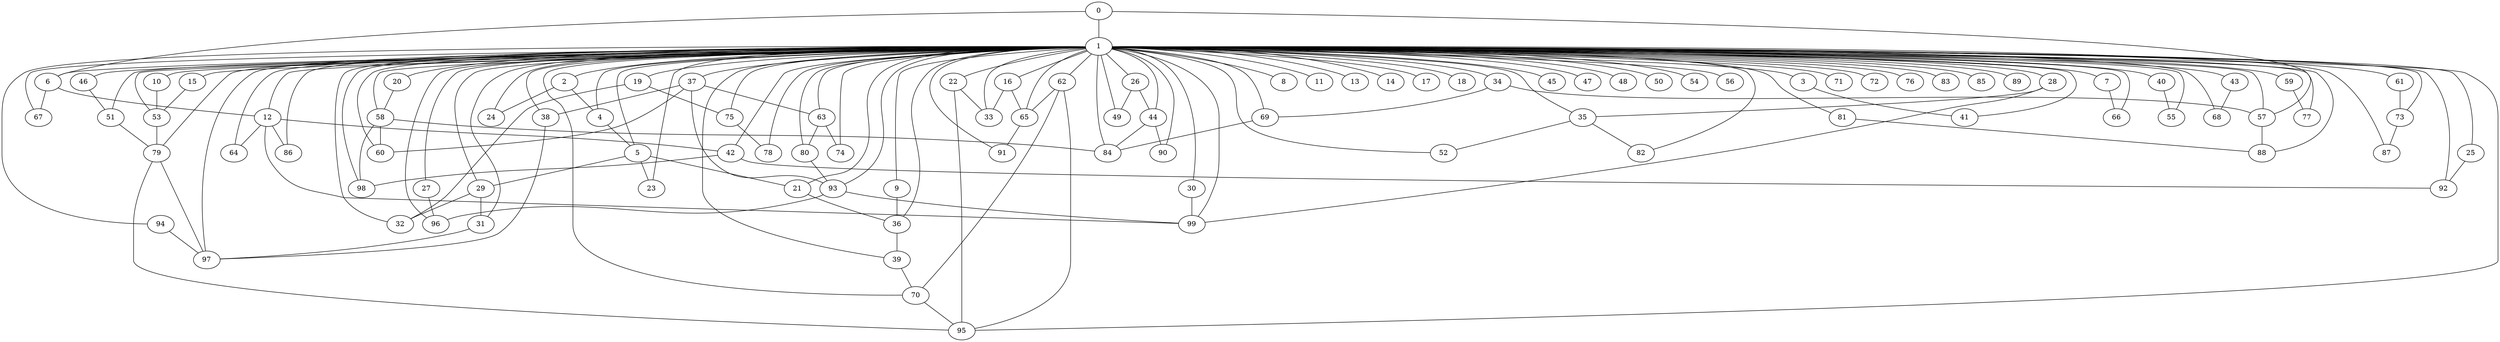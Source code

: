 
graph graphname {
    0 -- 1
0 -- 6
0 -- 57
1 -- 2
1 -- 3
1 -- 4
1 -- 5
1 -- 6
1 -- 7
1 -- 8
1 -- 9
1 -- 10
1 -- 11
1 -- 12
1 -- 13
1 -- 14
1 -- 15
1 -- 16
1 -- 17
1 -- 18
1 -- 19
1 -- 20
1 -- 21
1 -- 22
1 -- 23
1 -- 24
1 -- 25
1 -- 26
1 -- 27
1 -- 28
1 -- 29
1 -- 30
1 -- 31
1 -- 32
1 -- 33
1 -- 34
1 -- 35
1 -- 36
1 -- 37
1 -- 38
1 -- 39
1 -- 40
1 -- 41
1 -- 42
1 -- 43
1 -- 44
1 -- 45
1 -- 46
1 -- 47
1 -- 48
1 -- 49
1 -- 50
1 -- 51
1 -- 52
1 -- 53
1 -- 54
1 -- 55
1 -- 56
1 -- 57
1 -- 58
1 -- 59
1 -- 60
1 -- 61
1 -- 62
1 -- 63
1 -- 64
1 -- 65
1 -- 66
1 -- 67
1 -- 68
1 -- 69
1 -- 70
1 -- 71
1 -- 72
1 -- 73
1 -- 74
1 -- 75
1 -- 76
1 -- 77
1 -- 78
1 -- 79
1 -- 80
1 -- 81
1 -- 82
1 -- 83
1 -- 84
1 -- 85
1 -- 86
1 -- 87
1 -- 88
1 -- 89
1 -- 90
1 -- 91
1 -- 92
1 -- 93
1 -- 94
1 -- 95
1 -- 96
1 -- 97
1 -- 98
1 -- 99
2 -- 24
2 -- 4
3 -- 41
4 -- 5
5 -- 23
5 -- 21
5 -- 29
6 -- 12
6 -- 67
7 -- 66
9 -- 36
10 -- 53
12 -- 86
12 -- 42
12 -- 99
12 -- 64
15 -- 53
16 -- 65
16 -- 33
19 -- 32
19 -- 75
20 -- 58
21 -- 36
22 -- 33
22 -- 95
25 -- 92
26 -- 49
26 -- 44
27 -- 96
28 -- 99
28 -- 35
29 -- 31
29 -- 32
30 -- 99
31 -- 97
34 -- 57
34 -- 69
35 -- 82
35 -- 52
36 -- 39
37 -- 93
37 -- 63
37 -- 38
37 -- 60
38 -- 97
39 -- 70
40 -- 55
42 -- 92
42 -- 98
43 -- 68
44 -- 84
44 -- 90
46 -- 51
51 -- 79
53 -- 79
57 -- 88
58 -- 84
58 -- 98
58 -- 60
59 -- 77
61 -- 73
62 -- 65
62 -- 95
62 -- 70
63 -- 74
63 -- 80
65 -- 91
69 -- 84
70 -- 95
73 -- 87
75 -- 78
79 -- 95
79 -- 97
80 -- 93
81 -- 88
93 -- 99
93 -- 96
94 -- 97

}
